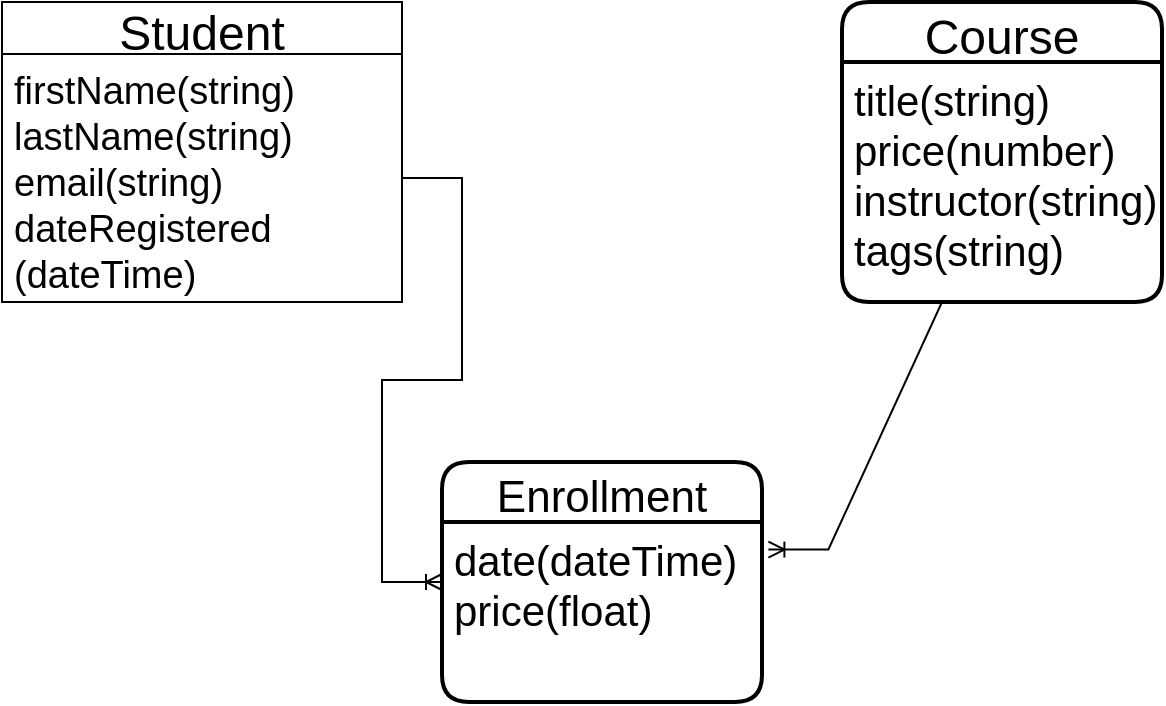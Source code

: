 <mxfile version="20.1.1" type="github"><diagram id="DF5kMN1EV9_OLLQmUjQ5" name="Page-1"><mxGraphModel dx="1038" dy="580" grid="1" gridSize="10" guides="1" tooltips="1" connect="1" arrows="1" fold="1" page="1" pageScale="1" pageWidth="827" pageHeight="1169" math="0" shadow="0"><root><mxCell id="0"/><mxCell id="1" parent="0"/><mxCell id="RljxiH2_lNHL2ARZKA_5-1" value="Student" style="swimlane;fontStyle=0;childLayout=stackLayout;horizontal=1;startSize=26;horizontalStack=0;resizeParent=1;resizeParentMax=0;resizeLast=0;collapsible=1;marginBottom=0;align=center;fontSize=24;fontColor=#000000;labelBorderColor=none;labelBackgroundColor=none;" vertex="1" parent="1"><mxGeometry x="70" y="130" width="200" height="150" as="geometry"><mxRectangle x="80" y="50" width="100" height="40" as="alternateBounds"/></mxGeometry></mxCell><mxCell id="RljxiH2_lNHL2ARZKA_5-2" value="firstName(string)&#10;lastName(string)&#10;email(string)&#10;dateRegistered&#10;(dateTime)&#10;" style="text;strokeColor=none;fillColor=none;spacingLeft=4;spacingRight=4;overflow=hidden;rotatable=0;points=[[0,0.5],[1,0.5]];portConstraint=eastwest;fontSize=19;" vertex="1" parent="RljxiH2_lNHL2ARZKA_5-1"><mxGeometry y="26" width="200" height="124" as="geometry"/></mxCell><mxCell id="RljxiH2_lNHL2ARZKA_5-5" value="Course" style="swimlane;childLayout=stackLayout;horizontal=1;startSize=30;horizontalStack=0;rounded=1;fontSize=24;fontStyle=0;strokeWidth=2;resizeParent=0;resizeLast=1;shadow=0;dashed=0;align=center;labelBackgroundColor=none;labelBorderColor=none;fontColor=#000000;" vertex="1" parent="1"><mxGeometry x="490" y="130" width="160" height="150" as="geometry"/></mxCell><mxCell id="RljxiH2_lNHL2ARZKA_5-6" value="title(string)&#10;price(number)&#10;instructor(string)&#10;tags(string)&#10;" style="align=left;strokeColor=none;fillColor=none;spacingLeft=4;fontSize=21;verticalAlign=top;resizable=0;rotatable=0;part=1;labelBackgroundColor=none;labelBorderColor=none;fontColor=#000000;" vertex="1" parent="RljxiH2_lNHL2ARZKA_5-5"><mxGeometry y="30" width="160" height="120" as="geometry"/></mxCell><mxCell id="RljxiH2_lNHL2ARZKA_5-9" value="Enrollment" style="swimlane;childLayout=stackLayout;horizontal=1;startSize=30;horizontalStack=0;rounded=1;fontSize=22;fontStyle=0;strokeWidth=2;resizeParent=0;resizeLast=1;shadow=0;dashed=0;align=center;labelBackgroundColor=none;labelBorderColor=none;fontColor=#000000;" vertex="1" parent="1"><mxGeometry x="290" y="360" width="160" height="120" as="geometry"/></mxCell><mxCell id="RljxiH2_lNHL2ARZKA_5-10" value="date(dateTime)&#10;price(float)" style="align=left;strokeColor=none;fillColor=none;spacingLeft=4;fontSize=21;verticalAlign=top;resizable=0;rotatable=0;part=1;labelBackgroundColor=none;labelBorderColor=none;fontColor=#000000;" vertex="1" parent="RljxiH2_lNHL2ARZKA_5-9"><mxGeometry y="30" width="160" height="90" as="geometry"/></mxCell><mxCell id="RljxiH2_lNHL2ARZKA_5-12" value="" style="edgeStyle=entityRelationEdgeStyle;fontSize=12;html=1;endArrow=ERoneToMany;rounded=0;fontColor=#000000;exitX=1;exitY=0.5;exitDx=0;exitDy=0;entryX=0;entryY=0.5;entryDx=0;entryDy=0;" edge="1" parent="1" source="RljxiH2_lNHL2ARZKA_5-2" target="RljxiH2_lNHL2ARZKA_5-9"><mxGeometry width="100" height="100" relative="1" as="geometry"><mxPoint x="360" y="400" as="sourcePoint"/><mxPoint x="460" y="300" as="targetPoint"/></mxGeometry></mxCell><mxCell id="RljxiH2_lNHL2ARZKA_5-13" value="" style="edgeStyle=entityRelationEdgeStyle;fontSize=12;html=1;endArrow=ERoneToMany;rounded=0;fontColor=#000000;exitX=0.5;exitY=1;exitDx=0;exitDy=0;entryX=1.02;entryY=0.153;entryDx=0;entryDy=0;entryPerimeter=0;" edge="1" parent="1" source="RljxiH2_lNHL2ARZKA_5-6" target="RljxiH2_lNHL2ARZKA_5-10"><mxGeometry width="100" height="100" relative="1" as="geometry"><mxPoint x="360" y="400" as="sourcePoint"/><mxPoint x="460" y="300" as="targetPoint"/></mxGeometry></mxCell></root></mxGraphModel></diagram></mxfile>

